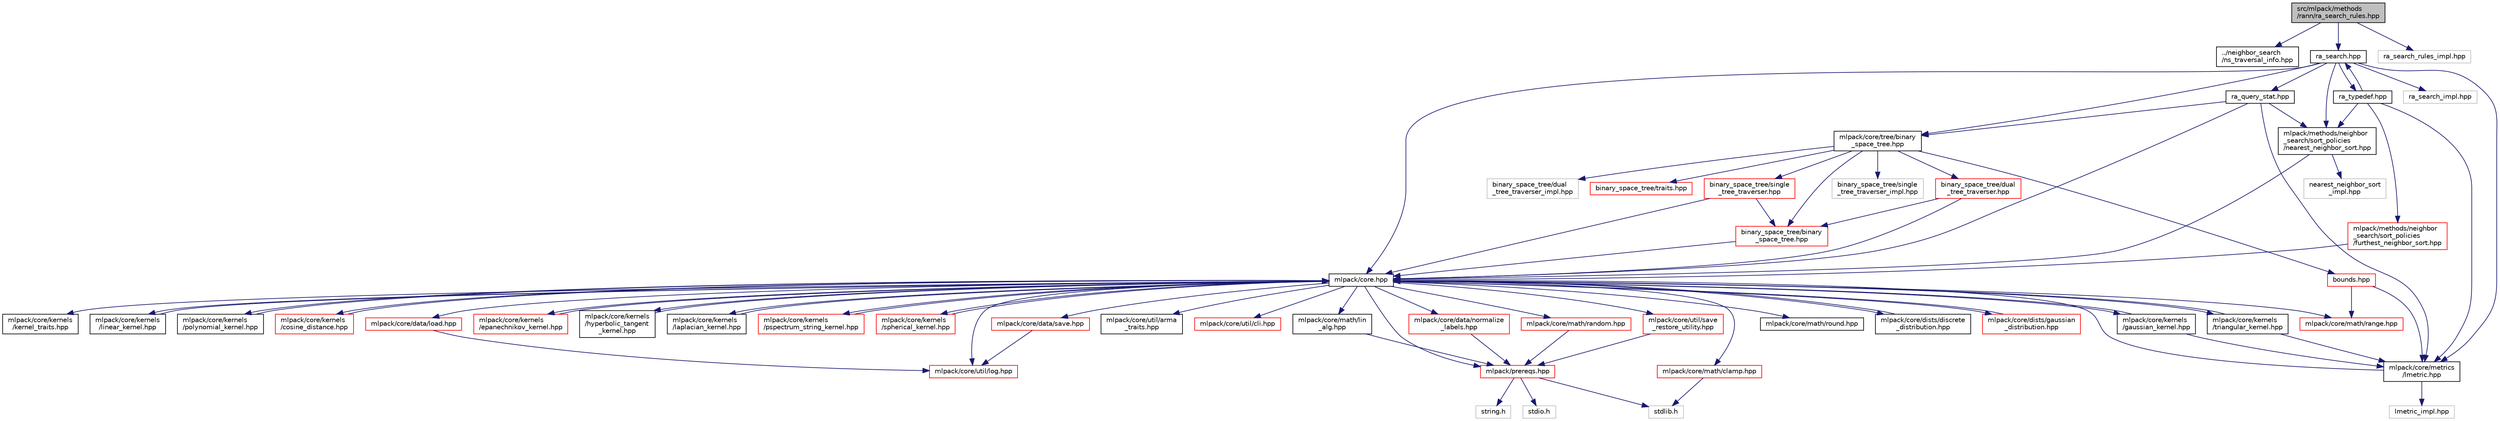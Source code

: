 digraph "src/mlpack/methods/rann/ra_search_rules.hpp"
{
  edge [fontname="Helvetica",fontsize="10",labelfontname="Helvetica",labelfontsize="10"];
  node [fontname="Helvetica",fontsize="10",shape=record];
  Node1 [label="src/mlpack/methods\l/rann/ra_search_rules.hpp",height=0.2,width=0.4,color="black", fillcolor="grey75", style="filled" fontcolor="black"];
  Node1 -> Node2 [color="midnightblue",fontsize="10",style="solid",fontname="Helvetica"];
  Node2 [label="../neighbor_search\l/ns_traversal_info.hpp",height=0.2,width=0.4,color="black", fillcolor="white", style="filled",URL="$ns__traversal__info_8hpp.html"];
  Node1 -> Node3 [color="midnightblue",fontsize="10",style="solid",fontname="Helvetica"];
  Node3 [label="ra_search.hpp",height=0.2,width=0.4,color="black", fillcolor="white", style="filled",URL="$ra__search_8hpp.html"];
  Node3 -> Node4 [color="midnightblue",fontsize="10",style="solid",fontname="Helvetica"];
  Node4 [label="mlpack/core.hpp",height=0.2,width=0.4,color="black", fillcolor="white", style="filled",URL="$core_8hpp.html"];
  Node4 -> Node5 [color="midnightblue",fontsize="10",style="solid",fontname="Helvetica"];
  Node5 [label="mlpack/prereqs.hpp",height=0.2,width=0.4,color="red", fillcolor="white", style="filled",URL="$prereqs_8hpp.html",tooltip="The core includes that mlpack expects; standard C++ includes and Armadillo. "];
  Node5 -> Node6 [color="midnightblue",fontsize="10",style="solid",fontname="Helvetica"];
  Node6 [label="stdlib.h",height=0.2,width=0.4,color="grey75", fillcolor="white", style="filled"];
  Node5 -> Node7 [color="midnightblue",fontsize="10",style="solid",fontname="Helvetica"];
  Node7 [label="stdio.h",height=0.2,width=0.4,color="grey75", fillcolor="white", style="filled"];
  Node5 -> Node8 [color="midnightblue",fontsize="10",style="solid",fontname="Helvetica"];
  Node8 [label="string.h",height=0.2,width=0.4,color="grey75", fillcolor="white", style="filled"];
  Node4 -> Node9 [color="midnightblue",fontsize="10",style="solid",fontname="Helvetica"];
  Node9 [label="mlpack/core/util/arma\l_traits.hpp",height=0.2,width=0.4,color="black", fillcolor="white", style="filled",URL="$arma__traits_8hpp.html"];
  Node4 -> Node10 [color="midnightblue",fontsize="10",style="solid",fontname="Helvetica"];
  Node10 [label="mlpack/core/util/log.hpp",height=0.2,width=0.4,color="red", fillcolor="white", style="filled",URL="$log_8hpp.html"];
  Node4 -> Node11 [color="midnightblue",fontsize="10",style="solid",fontname="Helvetica"];
  Node11 [label="mlpack/core/util/cli.hpp",height=0.2,width=0.4,color="red", fillcolor="white", style="filled",URL="$cli_8hpp.html"];
  Node4 -> Node12 [color="midnightblue",fontsize="10",style="solid",fontname="Helvetica"];
  Node12 [label="mlpack/core/data/load.hpp",height=0.2,width=0.4,color="red", fillcolor="white", style="filled",URL="$load_8hpp.html"];
  Node12 -> Node10 [color="midnightblue",fontsize="10",style="solid",fontname="Helvetica"];
  Node4 -> Node13 [color="midnightblue",fontsize="10",style="solid",fontname="Helvetica"];
  Node13 [label="mlpack/core/data/save.hpp",height=0.2,width=0.4,color="red", fillcolor="white", style="filled",URL="$save_8hpp.html"];
  Node13 -> Node10 [color="midnightblue",fontsize="10",style="solid",fontname="Helvetica"];
  Node4 -> Node14 [color="midnightblue",fontsize="10",style="solid",fontname="Helvetica"];
  Node14 [label="mlpack/core/data/normalize\l_labels.hpp",height=0.2,width=0.4,color="red", fillcolor="white", style="filled",URL="$normalize__labels_8hpp.html"];
  Node14 -> Node5 [color="midnightblue",fontsize="10",style="solid",fontname="Helvetica"];
  Node4 -> Node15 [color="midnightblue",fontsize="10",style="solid",fontname="Helvetica"];
  Node15 [label="mlpack/core/math/clamp.hpp",height=0.2,width=0.4,color="red", fillcolor="white", style="filled",URL="$clamp_8hpp.html",tooltip="Miscellaneous math clamping routines. "];
  Node15 -> Node6 [color="midnightblue",fontsize="10",style="solid",fontname="Helvetica"];
  Node4 -> Node16 [color="midnightblue",fontsize="10",style="solid",fontname="Helvetica"];
  Node16 [label="mlpack/core/math/random.hpp",height=0.2,width=0.4,color="red", fillcolor="white", style="filled",URL="$random_8hpp.html",tooltip="Miscellaneous math random-related routines. "];
  Node16 -> Node5 [color="midnightblue",fontsize="10",style="solid",fontname="Helvetica"];
  Node4 -> Node17 [color="midnightblue",fontsize="10",style="solid",fontname="Helvetica"];
  Node17 [label="mlpack/core/math/lin\l_alg.hpp",height=0.2,width=0.4,color="black", fillcolor="white", style="filled",URL="$lin__alg_8hpp.html"];
  Node17 -> Node5 [color="midnightblue",fontsize="10",style="solid",fontname="Helvetica"];
  Node4 -> Node18 [color="midnightblue",fontsize="10",style="solid",fontname="Helvetica"];
  Node18 [label="mlpack/core/math/range.hpp",height=0.2,width=0.4,color="red", fillcolor="white", style="filled",URL="$range_8hpp.html",tooltip="Definition of the Range class, which represents a simple range with a lower and upper bound..."];
  Node4 -> Node19 [color="midnightblue",fontsize="10",style="solid",fontname="Helvetica"];
  Node19 [label="mlpack/core/math/round.hpp",height=0.2,width=0.4,color="black", fillcolor="white", style="filled",URL="$round_8hpp.html"];
  Node4 -> Node20 [color="midnightblue",fontsize="10",style="solid",fontname="Helvetica"];
  Node20 [label="mlpack/core/util/save\l_restore_utility.hpp",height=0.2,width=0.4,color="red", fillcolor="white", style="filled",URL="$save__restore__utility_8hpp.html"];
  Node20 -> Node5 [color="midnightblue",fontsize="10",style="solid",fontname="Helvetica"];
  Node4 -> Node21 [color="midnightblue",fontsize="10",style="solid",fontname="Helvetica"];
  Node21 [label="mlpack/core/dists/discrete\l_distribution.hpp",height=0.2,width=0.4,color="black", fillcolor="white", style="filled",URL="$discrete__distribution_8hpp.html"];
  Node21 -> Node4 [color="midnightblue",fontsize="10",style="solid",fontname="Helvetica"];
  Node4 -> Node22 [color="midnightblue",fontsize="10",style="solid",fontname="Helvetica"];
  Node22 [label="mlpack/core/dists/gaussian\l_distribution.hpp",height=0.2,width=0.4,color="red", fillcolor="white", style="filled",URL="$gaussian__distribution_8hpp.html"];
  Node22 -> Node4 [color="midnightblue",fontsize="10",style="solid",fontname="Helvetica"];
  Node4 -> Node23 [color="midnightblue",fontsize="10",style="solid",fontname="Helvetica"];
  Node23 [label="mlpack/core/kernels\l/kernel_traits.hpp",height=0.2,width=0.4,color="black", fillcolor="white", style="filled",URL="$kernel__traits_8hpp.html"];
  Node4 -> Node24 [color="midnightblue",fontsize="10",style="solid",fontname="Helvetica"];
  Node24 [label="mlpack/core/kernels\l/linear_kernel.hpp",height=0.2,width=0.4,color="black", fillcolor="white", style="filled",URL="$linear__kernel_8hpp.html"];
  Node24 -> Node4 [color="midnightblue",fontsize="10",style="solid",fontname="Helvetica"];
  Node4 -> Node25 [color="midnightblue",fontsize="10",style="solid",fontname="Helvetica"];
  Node25 [label="mlpack/core/kernels\l/polynomial_kernel.hpp",height=0.2,width=0.4,color="black", fillcolor="white", style="filled",URL="$polynomial__kernel_8hpp.html"];
  Node25 -> Node4 [color="midnightblue",fontsize="10",style="solid",fontname="Helvetica"];
  Node4 -> Node26 [color="midnightblue",fontsize="10",style="solid",fontname="Helvetica"];
  Node26 [label="mlpack/core/kernels\l/cosine_distance.hpp",height=0.2,width=0.4,color="red", fillcolor="white", style="filled",URL="$cosine__distance_8hpp.html"];
  Node26 -> Node4 [color="midnightblue",fontsize="10",style="solid",fontname="Helvetica"];
  Node4 -> Node27 [color="midnightblue",fontsize="10",style="solid",fontname="Helvetica"];
  Node27 [label="mlpack/core/kernels\l/gaussian_kernel.hpp",height=0.2,width=0.4,color="black", fillcolor="white", style="filled",URL="$gaussian__kernel_8hpp.html"];
  Node27 -> Node4 [color="midnightblue",fontsize="10",style="solid",fontname="Helvetica"];
  Node27 -> Node28 [color="midnightblue",fontsize="10",style="solid",fontname="Helvetica"];
  Node28 [label="mlpack/core/metrics\l/lmetric.hpp",height=0.2,width=0.4,color="black", fillcolor="white", style="filled",URL="$lmetric_8hpp.html"];
  Node28 -> Node4 [color="midnightblue",fontsize="10",style="solid",fontname="Helvetica"];
  Node28 -> Node29 [color="midnightblue",fontsize="10",style="solid",fontname="Helvetica"];
  Node29 [label="lmetric_impl.hpp",height=0.2,width=0.4,color="grey75", fillcolor="white", style="filled"];
  Node4 -> Node30 [color="midnightblue",fontsize="10",style="solid",fontname="Helvetica"];
  Node30 [label="mlpack/core/kernels\l/epanechnikov_kernel.hpp",height=0.2,width=0.4,color="red", fillcolor="white", style="filled",URL="$epanechnikov__kernel_8hpp.html"];
  Node30 -> Node4 [color="midnightblue",fontsize="10",style="solid",fontname="Helvetica"];
  Node4 -> Node31 [color="midnightblue",fontsize="10",style="solid",fontname="Helvetica"];
  Node31 [label="mlpack/core/kernels\l/hyperbolic_tangent\l_kernel.hpp",height=0.2,width=0.4,color="black", fillcolor="white", style="filled",URL="$hyperbolic__tangent__kernel_8hpp.html"];
  Node31 -> Node4 [color="midnightblue",fontsize="10",style="solid",fontname="Helvetica"];
  Node4 -> Node32 [color="midnightblue",fontsize="10",style="solid",fontname="Helvetica"];
  Node32 [label="mlpack/core/kernels\l/laplacian_kernel.hpp",height=0.2,width=0.4,color="black", fillcolor="white", style="filled",URL="$laplacian__kernel_8hpp.html"];
  Node32 -> Node4 [color="midnightblue",fontsize="10",style="solid",fontname="Helvetica"];
  Node4 -> Node33 [color="midnightblue",fontsize="10",style="solid",fontname="Helvetica"];
  Node33 [label="mlpack/core/kernels\l/pspectrum_string_kernel.hpp",height=0.2,width=0.4,color="red", fillcolor="white", style="filled",URL="$pspectrum__string__kernel_8hpp.html"];
  Node33 -> Node4 [color="midnightblue",fontsize="10",style="solid",fontname="Helvetica"];
  Node4 -> Node34 [color="midnightblue",fontsize="10",style="solid",fontname="Helvetica"];
  Node34 [label="mlpack/core/kernels\l/spherical_kernel.hpp",height=0.2,width=0.4,color="red", fillcolor="white", style="filled",URL="$spherical__kernel_8hpp.html"];
  Node34 -> Node4 [color="midnightblue",fontsize="10",style="solid",fontname="Helvetica"];
  Node4 -> Node35 [color="midnightblue",fontsize="10",style="solid",fontname="Helvetica"];
  Node35 [label="mlpack/core/kernels\l/triangular_kernel.hpp",height=0.2,width=0.4,color="black", fillcolor="white", style="filled",URL="$triangular__kernel_8hpp.html"];
  Node35 -> Node4 [color="midnightblue",fontsize="10",style="solid",fontname="Helvetica"];
  Node35 -> Node28 [color="midnightblue",fontsize="10",style="solid",fontname="Helvetica"];
  Node3 -> Node36 [color="midnightblue",fontsize="10",style="solid",fontname="Helvetica"];
  Node36 [label="mlpack/core/tree/binary\l_space_tree.hpp",height=0.2,width=0.4,color="black", fillcolor="white", style="filled",URL="$binary__space__tree_8hpp.html"];
  Node36 -> Node37 [color="midnightblue",fontsize="10",style="solid",fontname="Helvetica"];
  Node37 [label="bounds.hpp",height=0.2,width=0.4,color="red", fillcolor="white", style="filled",URL="$bounds_8hpp.html",tooltip="Bounds that are useful for binary space partitioning trees. "];
  Node37 -> Node18 [color="midnightblue",fontsize="10",style="solid",fontname="Helvetica"];
  Node37 -> Node28 [color="midnightblue",fontsize="10",style="solid",fontname="Helvetica"];
  Node36 -> Node38 [color="midnightblue",fontsize="10",style="solid",fontname="Helvetica"];
  Node38 [label="binary_space_tree/binary\l_space_tree.hpp",height=0.2,width=0.4,color="red", fillcolor="white", style="filled",URL="$binary__space__tree_2binary__space__tree_8hpp.html"];
  Node38 -> Node4 [color="midnightblue",fontsize="10",style="solid",fontname="Helvetica"];
  Node36 -> Node39 [color="midnightblue",fontsize="10",style="solid",fontname="Helvetica"];
  Node39 [label="binary_space_tree/single\l_tree_traverser.hpp",height=0.2,width=0.4,color="red", fillcolor="white", style="filled",URL="$binary__space__tree_2single__tree__traverser_8hpp.html"];
  Node39 -> Node4 [color="midnightblue",fontsize="10",style="solid",fontname="Helvetica"];
  Node39 -> Node38 [color="midnightblue",fontsize="10",style="solid",fontname="Helvetica"];
  Node36 -> Node40 [color="midnightblue",fontsize="10",style="solid",fontname="Helvetica"];
  Node40 [label="binary_space_tree/single\l_tree_traverser_impl.hpp",height=0.2,width=0.4,color="grey75", fillcolor="white", style="filled"];
  Node36 -> Node41 [color="midnightblue",fontsize="10",style="solid",fontname="Helvetica"];
  Node41 [label="binary_space_tree/dual\l_tree_traverser.hpp",height=0.2,width=0.4,color="red", fillcolor="white", style="filled",URL="$binary__space__tree_2dual__tree__traverser_8hpp.html"];
  Node41 -> Node4 [color="midnightblue",fontsize="10",style="solid",fontname="Helvetica"];
  Node41 -> Node38 [color="midnightblue",fontsize="10",style="solid",fontname="Helvetica"];
  Node36 -> Node42 [color="midnightblue",fontsize="10",style="solid",fontname="Helvetica"];
  Node42 [label="binary_space_tree/dual\l_tree_traverser_impl.hpp",height=0.2,width=0.4,color="grey75", fillcolor="white", style="filled"];
  Node36 -> Node43 [color="midnightblue",fontsize="10",style="solid",fontname="Helvetica"];
  Node43 [label="binary_space_tree/traits.hpp",height=0.2,width=0.4,color="red", fillcolor="white", style="filled",URL="$binary__space__tree_2traits_8hpp.html"];
  Node3 -> Node28 [color="midnightblue",fontsize="10",style="solid",fontname="Helvetica"];
  Node3 -> Node44 [color="midnightblue",fontsize="10",style="solid",fontname="Helvetica"];
  Node44 [label="mlpack/methods/neighbor\l_search/sort_policies\l/nearest_neighbor_sort.hpp",height=0.2,width=0.4,color="black", fillcolor="white", style="filled",URL="$nearest__neighbor__sort_8hpp.html"];
  Node44 -> Node4 [color="midnightblue",fontsize="10",style="solid",fontname="Helvetica"];
  Node44 -> Node45 [color="midnightblue",fontsize="10",style="solid",fontname="Helvetica"];
  Node45 [label="nearest_neighbor_sort\l_impl.hpp",height=0.2,width=0.4,color="grey75", fillcolor="white", style="filled"];
  Node3 -> Node46 [color="midnightblue",fontsize="10",style="solid",fontname="Helvetica"];
  Node46 [label="ra_query_stat.hpp",height=0.2,width=0.4,color="black", fillcolor="white", style="filled",URL="$ra__query__stat_8hpp.html"];
  Node46 -> Node4 [color="midnightblue",fontsize="10",style="solid",fontname="Helvetica"];
  Node46 -> Node36 [color="midnightblue",fontsize="10",style="solid",fontname="Helvetica"];
  Node46 -> Node28 [color="midnightblue",fontsize="10",style="solid",fontname="Helvetica"];
  Node46 -> Node44 [color="midnightblue",fontsize="10",style="solid",fontname="Helvetica"];
  Node3 -> Node47 [color="midnightblue",fontsize="10",style="solid",fontname="Helvetica"];
  Node47 [label="ra_search_impl.hpp",height=0.2,width=0.4,color="grey75", fillcolor="white", style="filled"];
  Node3 -> Node48 [color="midnightblue",fontsize="10",style="solid",fontname="Helvetica"];
  Node48 [label="ra_typedef.hpp",height=0.2,width=0.4,color="black", fillcolor="white", style="filled",URL="$ra__typedef_8hpp.html"];
  Node48 -> Node3 [color="midnightblue",fontsize="10",style="solid",fontname="Helvetica"];
  Node48 -> Node28 [color="midnightblue",fontsize="10",style="solid",fontname="Helvetica"];
  Node48 -> Node44 [color="midnightblue",fontsize="10",style="solid",fontname="Helvetica"];
  Node48 -> Node49 [color="midnightblue",fontsize="10",style="solid",fontname="Helvetica"];
  Node49 [label="mlpack/methods/neighbor\l_search/sort_policies\l/furthest_neighbor_sort.hpp",height=0.2,width=0.4,color="red", fillcolor="white", style="filled",URL="$furthest__neighbor__sort_8hpp.html"];
  Node49 -> Node4 [color="midnightblue",fontsize="10",style="solid",fontname="Helvetica"];
  Node1 -> Node50 [color="midnightblue",fontsize="10",style="solid",fontname="Helvetica"];
  Node50 [label="ra_search_rules_impl.hpp",height=0.2,width=0.4,color="grey75", fillcolor="white", style="filled"];
}
